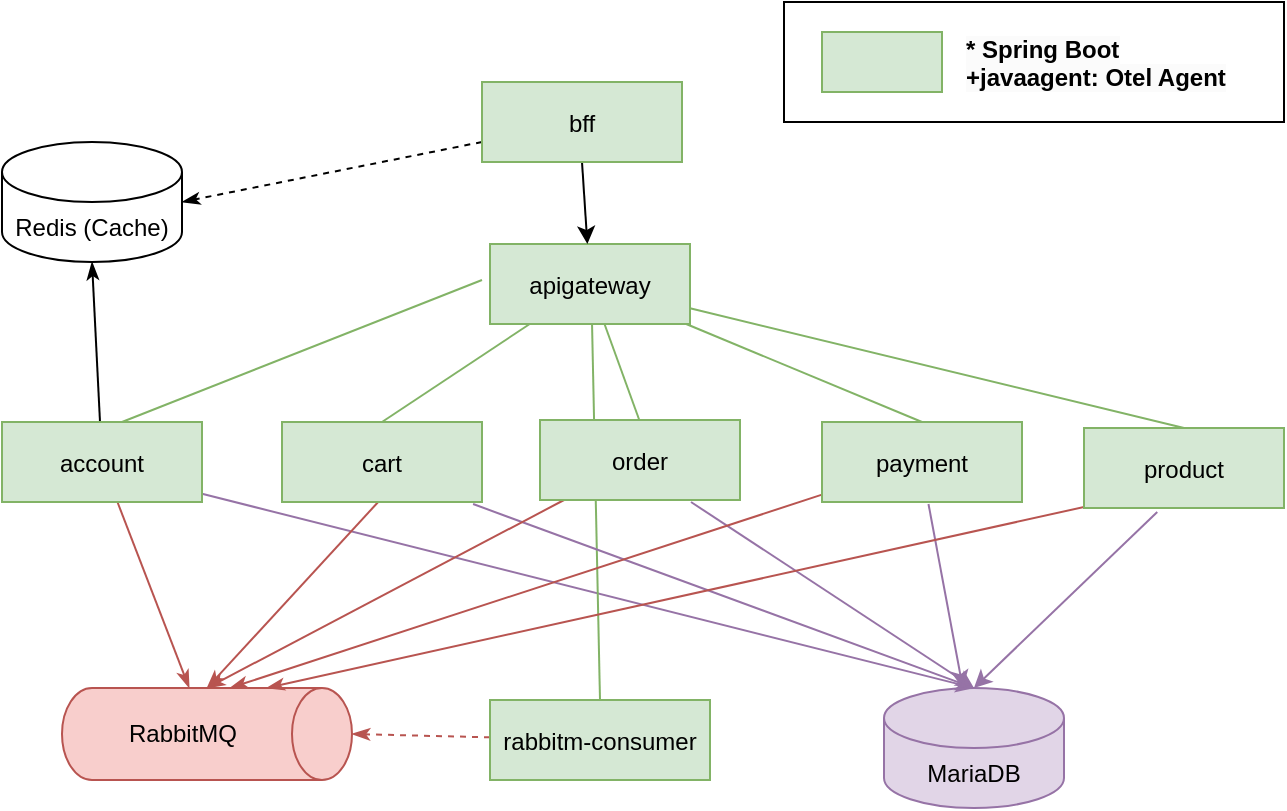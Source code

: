 <mxfile>
    <diagram id="JBNYpTqv6TTKswkZi3wb" name="Page-1">
        <mxGraphModel dx="1146" dy="787" grid="1" gridSize="10" guides="1" tooltips="1" connect="1" arrows="1" fold="1" page="1" pageScale="1" pageWidth="827" pageHeight="1169" math="0" shadow="0">
            <root>
                <mxCell id="0"/>
                <mxCell id="1" parent="0"/>
                <mxCell id="49" value="" style="rounded=0;whiteSpace=wrap;html=1;" vertex="1" parent="1">
                    <mxGeometry x="441" y="30" width="250" height="60" as="geometry"/>
                </mxCell>
                <mxCell id="2" value="MariaDB" style="shape=cylinder3;whiteSpace=wrap;html=1;boundedLbl=1;backgroundOutline=1;size=15;fillColor=#e1d5e7;strokeColor=#9673a6;" parent="1" vertex="1">
                    <mxGeometry x="491" y="373" width="90" height="60" as="geometry"/>
                </mxCell>
                <mxCell id="3" value="RabbitMQ" style="shape=cylinder3;whiteSpace=wrap;html=1;boundedLbl=1;backgroundOutline=1;size=15;direction=south;fillColor=#f8cecc;strokeColor=#b85450;" parent="1" vertex="1">
                    <mxGeometry x="80" y="373" width="145" height="46" as="geometry"/>
                </mxCell>
                <mxCell id="4" value="Redis (Cache)" style="shape=cylinder3;whiteSpace=wrap;html=1;boundedLbl=1;backgroundOutline=1;size=15;" parent="1" vertex="1">
                    <mxGeometry x="50" y="100" width="90" height="60" as="geometry"/>
                </mxCell>
                <mxCell id="23" style="edgeStyle=none;html=1;endArrow=classicThin;endFill=1;" edge="1" parent="1" source="6">
                    <mxGeometry relative="1" as="geometry">
                        <mxPoint x="95" y="160" as="targetPoint"/>
                    </mxGeometry>
                </mxCell>
                <mxCell id="27" style="edgeStyle=none;html=1;endArrow=classicThin;endFill=1;fillColor=#f8cecc;strokeColor=#b85450;" edge="1" parent="1" source="6" target="3">
                    <mxGeometry relative="1" as="geometry"/>
                </mxCell>
                <mxCell id="44" style="edgeStyle=none;html=1;entryX=0.5;entryY=0;entryDx=0;entryDy=0;entryPerimeter=0;endArrow=classic;endFill=1;fillColor=#e1d5e7;strokeColor=#9673a6;" edge="1" parent="1" target="2">
                    <mxGeometry relative="1" as="geometry">
                        <mxPoint x="150" y="275.908" as="sourcePoint"/>
                    </mxGeometry>
                </mxCell>
                <mxCell id="6" value="account" style="fontStyle=0;fillColor=#d5e8d4;strokeColor=#82b366;" parent="1" vertex="1">
                    <mxGeometry x="50" y="240" width="100" height="40" as="geometry"/>
                </mxCell>
                <mxCell id="18" style="edgeStyle=none;html=1;exitX=0;exitY=0.5;exitDx=0;exitDy=0;endArrow=none;endFill=0;entryX=0.6;entryY=0;entryDx=0;entryDy=0;entryPerimeter=0;fillColor=#d5e8d4;strokeColor=#82b366;" edge="1" parent="1" target="6">
                    <mxGeometry relative="1" as="geometry">
                        <mxPoint x="290" y="169" as="sourcePoint"/>
                        <mxPoint x="100" y="237" as="targetPoint"/>
                    </mxGeometry>
                </mxCell>
                <mxCell id="19" style="edgeStyle=none;html=1;entryX=0.5;entryY=0;entryDx=0;entryDy=0;endArrow=none;endFill=0;fillColor=#d5e8d4;strokeColor=#82b366;" edge="1" parent="1" source="7" target="11">
                    <mxGeometry relative="1" as="geometry"/>
                </mxCell>
                <mxCell id="20" style="edgeStyle=none;html=1;entryX=0.5;entryY=0;entryDx=0;entryDy=0;endArrow=none;endFill=0;fillColor=#d5e8d4;strokeColor=#82b366;" edge="1" parent="1">
                    <mxGeometry relative="1" as="geometry">
                        <mxPoint x="351.246" y="191" as="sourcePoint"/>
                        <mxPoint x="369" y="240" as="targetPoint"/>
                    </mxGeometry>
                </mxCell>
                <mxCell id="21" style="edgeStyle=none;html=1;entryX=0.5;entryY=0;entryDx=0;entryDy=0;endArrow=none;endFill=0;fillColor=#d5e8d4;strokeColor=#82b366;" edge="1" parent="1" source="7" target="13">
                    <mxGeometry relative="1" as="geometry"/>
                </mxCell>
                <mxCell id="22" style="edgeStyle=none;html=1;entryX=0.5;entryY=0;entryDx=0;entryDy=0;endArrow=none;endFill=0;fillColor=#d5e8d4;strokeColor=#82b366;" edge="1" parent="1" source="7" target="15">
                    <mxGeometry relative="1" as="geometry"/>
                </mxCell>
                <mxCell id="35" style="edgeStyle=none;html=1;entryX=0.5;entryY=0;entryDx=0;entryDy=0;endArrow=none;endFill=0;fillColor=#d5e8d4;strokeColor=#82b366;" edge="1" parent="1" target="24">
                    <mxGeometry relative="1" as="geometry">
                        <mxPoint x="345" y="190" as="sourcePoint"/>
                        <mxPoint x="358.02" y="375" as="targetPoint"/>
                    </mxGeometry>
                </mxCell>
                <mxCell id="7" value="apigateway" style="fontStyle=0;fillColor=#d5e8d4;strokeColor=#82b366;" parent="1" vertex="1">
                    <mxGeometry x="294" y="151" width="100" height="40" as="geometry"/>
                </mxCell>
                <mxCell id="28" style="edgeStyle=none;html=1;endArrow=classicThin;endFill=1;entryX=0;entryY=0.5;entryDx=0;entryDy=0;entryPerimeter=0;fillColor=#f8cecc;strokeColor=#b85450;" edge="1" parent="1" target="3">
                    <mxGeometry relative="1" as="geometry">
                        <mxPoint x="239" y="279" as="sourcePoint"/>
                        <mxPoint x="239" y="379" as="targetPoint"/>
                    </mxGeometry>
                </mxCell>
                <mxCell id="43" style="edgeStyle=none;html=1;entryX=0.5;entryY=0;entryDx=0;entryDy=0;entryPerimeter=0;endArrow=classic;endFill=1;fillColor=#e1d5e7;strokeColor=#9673a6;" edge="1" parent="1" target="2">
                    <mxGeometry relative="1" as="geometry">
                        <mxPoint x="285.538" y="281" as="sourcePoint"/>
                    </mxGeometry>
                </mxCell>
                <mxCell id="11" value="cart" style="fontStyle=0;fillColor=#d5e8d4;strokeColor=#82b366;" parent="1" vertex="1">
                    <mxGeometry x="190" y="240" width="100" height="40" as="geometry"/>
                </mxCell>
                <mxCell id="29" style="edgeStyle=none;html=1;endArrow=classicThin;endFill=1;entryX=0;entryY=0.5;entryDx=0;entryDy=0;entryPerimeter=0;fillColor=#f8cecc;strokeColor=#b85450;" edge="1" parent="1" source="12" target="3">
                    <mxGeometry relative="1" as="geometry"/>
                </mxCell>
                <mxCell id="42" style="edgeStyle=none;html=1;entryX=0.5;entryY=0;entryDx=0;entryDy=0;entryPerimeter=0;endArrow=classic;endFill=1;fillColor=#e1d5e7;strokeColor=#9673a6;" edge="1" parent="1" target="2">
                    <mxGeometry relative="1" as="geometry">
                        <mxPoint x="394.496" y="280" as="sourcePoint"/>
                    </mxGeometry>
                </mxCell>
                <mxCell id="12" value="order" style="fontStyle=0;fillColor=#d5e8d4;strokeColor=#82b366;" parent="1" vertex="1">
                    <mxGeometry x="319" y="239" width="100" height="40" as="geometry"/>
                </mxCell>
                <mxCell id="30" style="edgeStyle=none;html=1;entryX=0;entryY=0.421;entryDx=0;entryDy=0;entryPerimeter=0;endArrow=classicThin;endFill=1;fillColor=#f8cecc;strokeColor=#b85450;" edge="1" parent="1" source="13" target="3">
                    <mxGeometry relative="1" as="geometry"/>
                </mxCell>
                <mxCell id="41" style="edgeStyle=none;html=1;endArrow=classic;endFill=1;fillColor=#e1d5e7;strokeColor=#9673a6;" edge="1" parent="1" target="2">
                    <mxGeometry relative="1" as="geometry">
                        <mxPoint x="513.25" y="281" as="sourcePoint"/>
                    </mxGeometry>
                </mxCell>
                <mxCell id="13" value="payment" style="fontStyle=0;fillColor=#d5e8d4;strokeColor=#82b366;" parent="1" vertex="1">
                    <mxGeometry x="460" y="240" width="100" height="40" as="geometry"/>
                </mxCell>
                <mxCell id="31" style="edgeStyle=none;html=1;endArrow=classicThin;endFill=1;entryX=0;entryY=0;entryDx=0;entryDy=43.75;entryPerimeter=0;fillColor=#f8cecc;strokeColor=#b85450;" edge="1" parent="1">
                    <mxGeometry relative="1" as="geometry">
                        <mxPoint x="591" y="282.5" as="sourcePoint"/>
                        <mxPoint x="182.25" y="373" as="targetPoint"/>
                    </mxGeometry>
                </mxCell>
                <mxCell id="40" style="edgeStyle=none;html=1;endArrow=classic;endFill=1;entryX=0.5;entryY=0;entryDx=0;entryDy=0;entryPerimeter=0;fillColor=#e1d5e7;strokeColor=#9673a6;" edge="1" parent="1" target="2">
                    <mxGeometry relative="1" as="geometry">
                        <mxPoint x="627.624" y="285" as="sourcePoint"/>
                        <mxPoint x="556.064" y="392" as="targetPoint"/>
                    </mxGeometry>
                </mxCell>
                <mxCell id="15" value="product" style="fontStyle=0;fillColor=#d5e8d4;strokeColor=#82b366;" parent="1" vertex="1">
                    <mxGeometry x="591" y="243" width="100" height="40" as="geometry"/>
                </mxCell>
                <mxCell id="17" style="edgeStyle=none;html=1;exitX=0.5;exitY=1;exitDx=0;exitDy=0;" edge="1" parent="1" source="16" target="7">
                    <mxGeometry relative="1" as="geometry"/>
                </mxCell>
                <mxCell id="33" style="edgeStyle=none;html=1;entryX=1;entryY=0.5;entryDx=0;entryDy=0;entryPerimeter=0;dashed=1;endArrow=classicThin;endFill=1;" edge="1" parent="1" source="16" target="4">
                    <mxGeometry relative="1" as="geometry"/>
                </mxCell>
                <mxCell id="16" value="bff" style="fontStyle=0;fillColor=#d5e8d4;strokeColor=#82b366;" vertex="1" parent="1">
                    <mxGeometry x="290" y="70" width="100" height="40" as="geometry"/>
                </mxCell>
                <mxCell id="32" style="edgeStyle=none;html=1;entryX=0.5;entryY=0;entryDx=0;entryDy=0;entryPerimeter=0;endArrow=classicThin;endFill=1;dashed=1;fillColor=#f8cecc;strokeColor=#b85450;" edge="1" parent="1" source="24" target="3">
                    <mxGeometry relative="1" as="geometry"/>
                </mxCell>
                <mxCell id="24" value="rabbitm-consumer" style="fontStyle=0;fillColor=#d5e8d4;strokeColor=#82b366;" vertex="1" parent="1">
                    <mxGeometry x="294" y="379" width="110" height="40" as="geometry"/>
                </mxCell>
                <mxCell id="46" value="" style="fontStyle=1;fillColor=#d5e8d4;strokeColor=#82b366;align=left;" vertex="1" parent="1">
                    <mxGeometry x="460" y="45" width="60" height="30" as="geometry"/>
                </mxCell>
                <mxCell id="48" value="&lt;meta charset=&quot;utf-8&quot;&gt;&lt;span style=&quot;color: rgb(0, 0, 0); font-family: Helvetica; font-size: 12px; font-style: normal; font-variant-ligatures: normal; font-variant-caps: normal; font-weight: 700; letter-spacing: normal; orphans: 2; text-align: left; text-indent: 0px; text-transform: none; widows: 2; word-spacing: 0px; -webkit-text-stroke-width: 0px; background-color: rgb(251, 251, 251); text-decoration-thickness: initial; text-decoration-style: initial; text-decoration-color: initial; float: none; display: inline !important;&quot;&gt;* Spring Boot&lt;/span&gt;&lt;br style=&quot;border-color: var(--border-color); padding: 0px; margin: 0px; color: rgb(0, 0, 0); font-family: Helvetica; font-size: 12px; font-style: normal; font-variant-ligatures: normal; font-variant-caps: normal; font-weight: 700; letter-spacing: normal; orphans: 2; text-align: left; text-indent: 0px; text-transform: none; widows: 2; word-spacing: 0px; -webkit-text-stroke-width: 0px; background-color: rgb(251, 251, 251); text-decoration-thickness: initial; text-decoration-style: initial; text-decoration-color: initial;&quot;&gt;&lt;span style=&quot;color: rgb(0, 0, 0); font-family: Helvetica; font-size: 12px; font-style: normal; font-variant-ligatures: normal; font-variant-caps: normal; font-weight: 700; letter-spacing: normal; orphans: 2; text-align: left; text-indent: 0px; text-transform: none; widows: 2; word-spacing: 0px; -webkit-text-stroke-width: 0px; background-color: rgb(251, 251, 251); text-decoration-thickness: initial; text-decoration-style: initial; text-decoration-color: initial; float: none; display: inline !important;&quot;&gt;+javaagent: Otel Agent&lt;/span&gt;" style="text;whiteSpace=wrap;html=1;" vertex="1" parent="1">
                    <mxGeometry x="530" y="40" width="140" height="40" as="geometry"/>
                </mxCell>
            </root>
        </mxGraphModel>
    </diagram>
</mxfile>